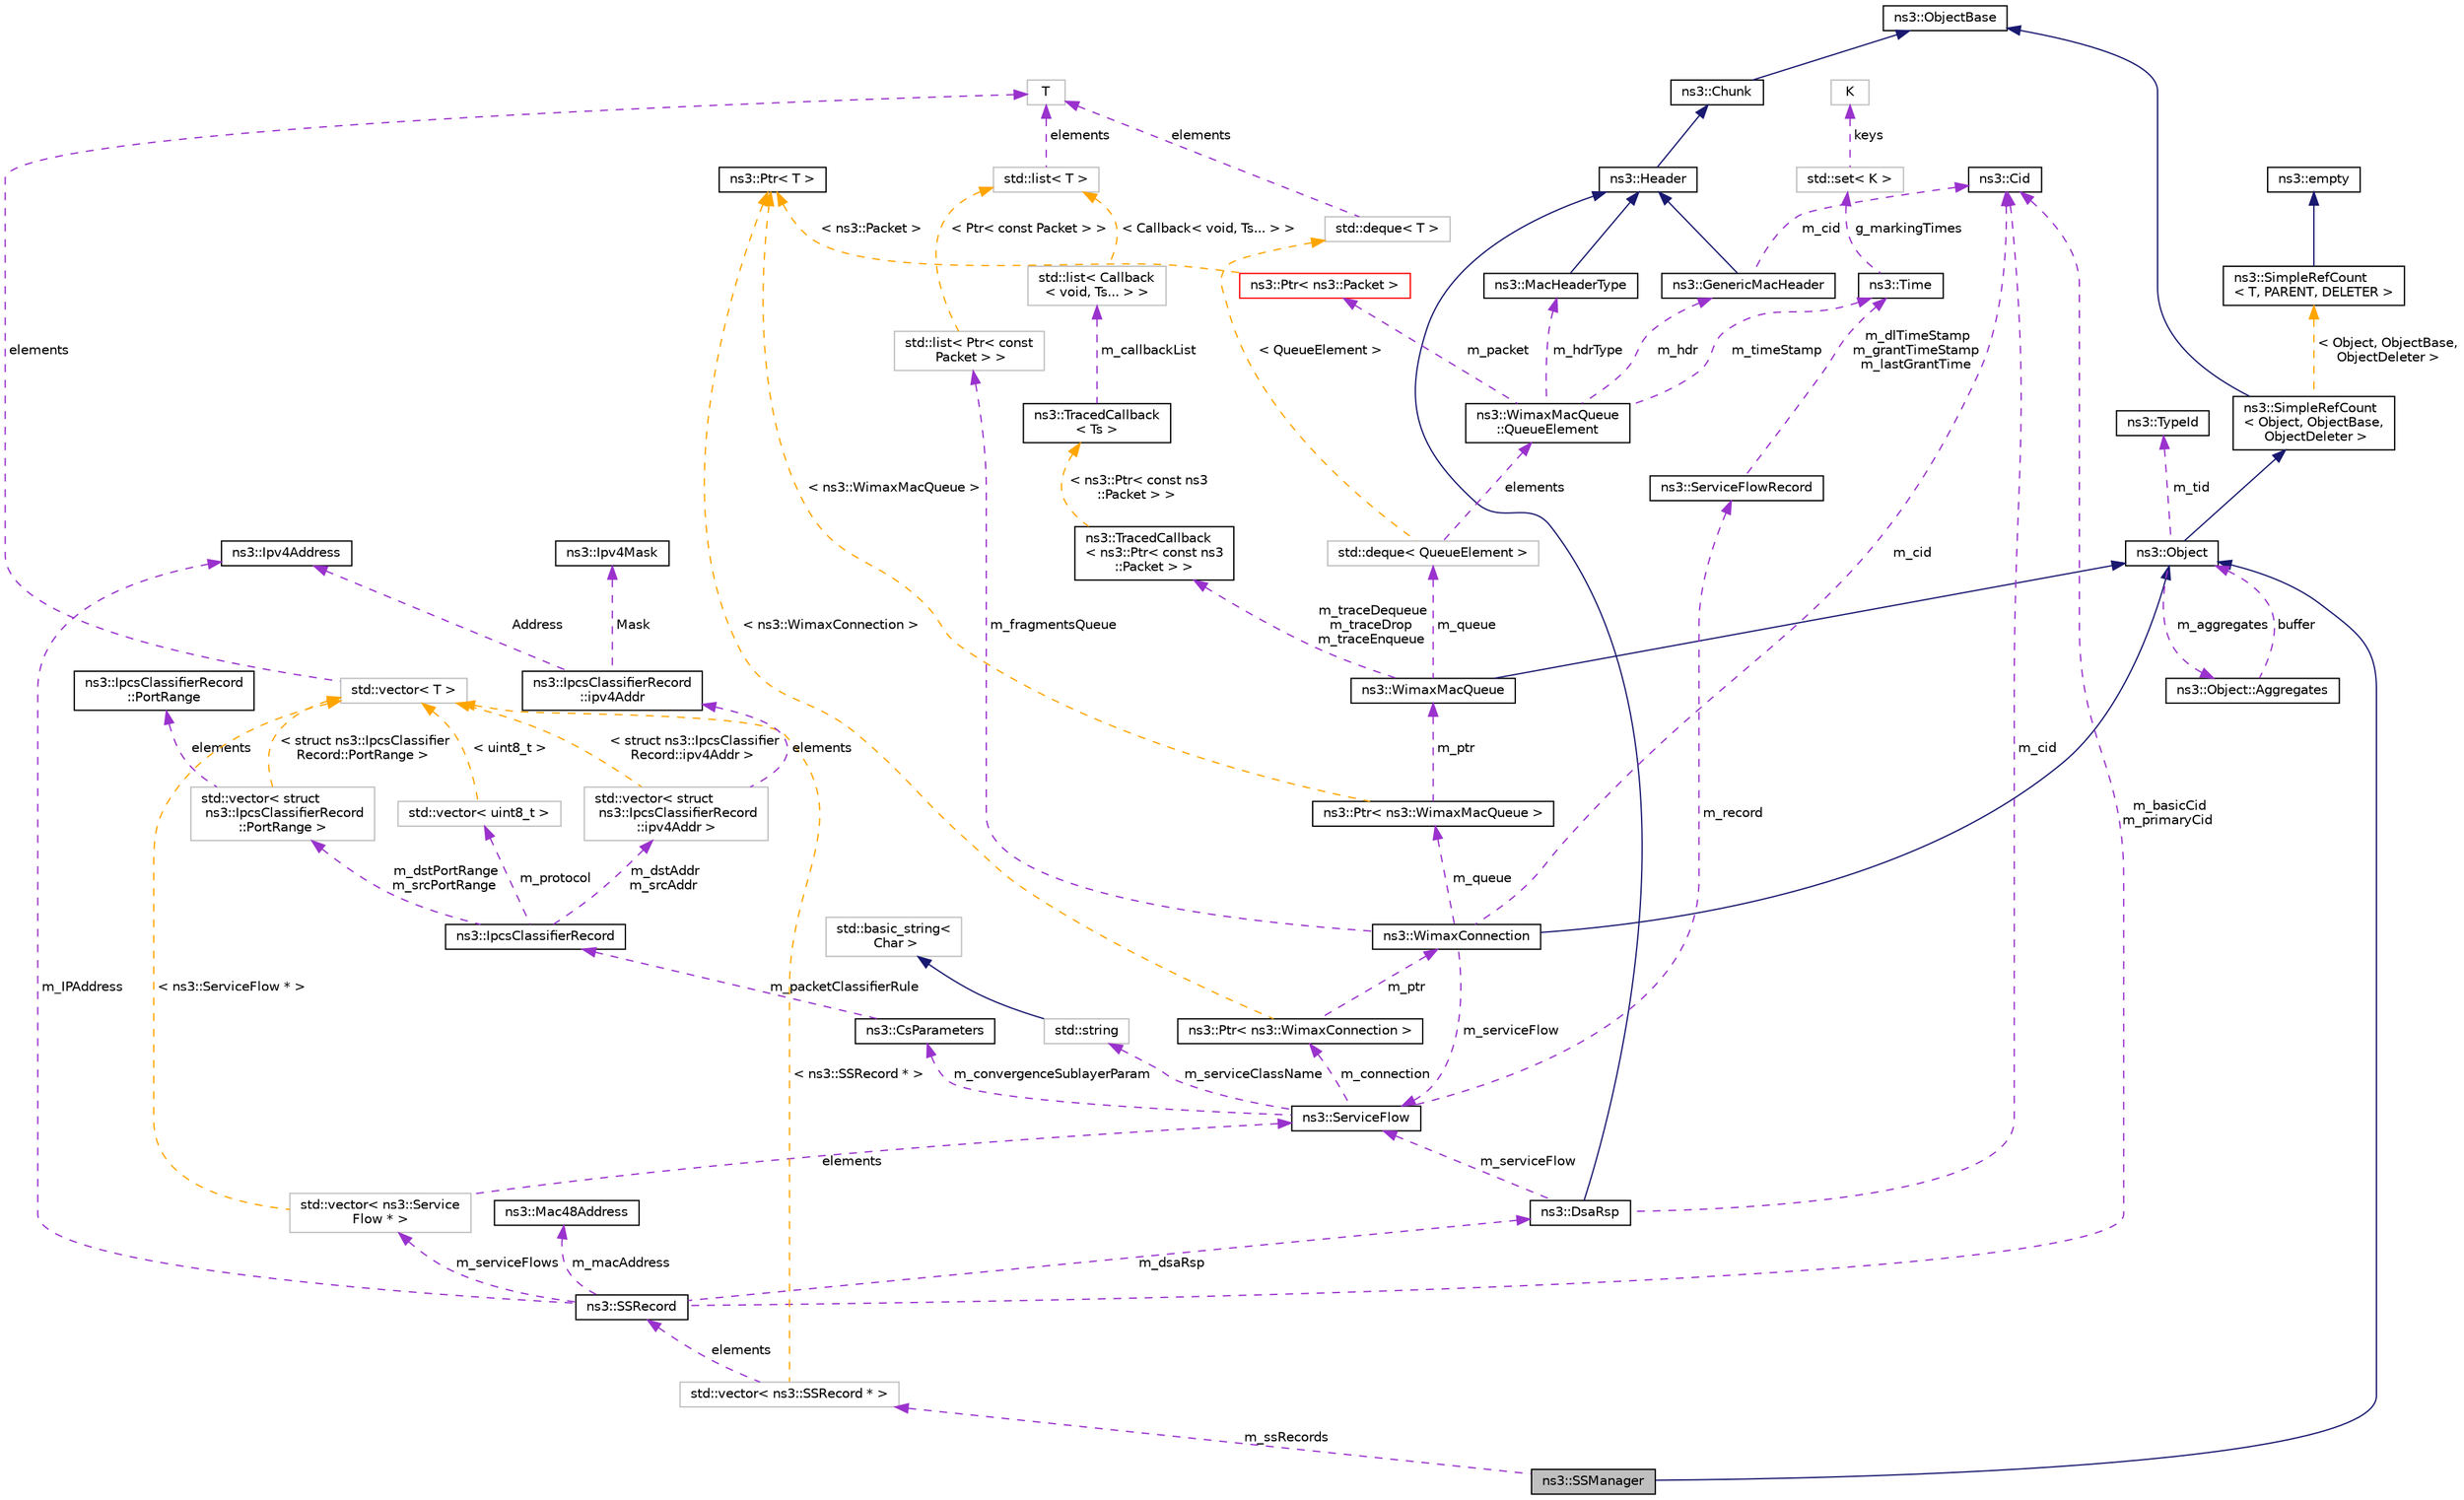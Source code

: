 digraph "ns3::SSManager"
{
 // LATEX_PDF_SIZE
  edge [fontname="Helvetica",fontsize="10",labelfontname="Helvetica",labelfontsize="10"];
  node [fontname="Helvetica",fontsize="10",shape=record];
  Node1 [label="ns3::SSManager",height=0.2,width=0.4,color="black", fillcolor="grey75", style="filled", fontcolor="black",tooltip="this class manages a list of SSrecords"];
  Node2 -> Node1 [dir="back",color="midnightblue",fontsize="10",style="solid",fontname="Helvetica"];
  Node2 [label="ns3::Object",height=0.2,width=0.4,color="black", fillcolor="white", style="filled",URL="$classns3_1_1_object.html",tooltip="A base class which provides memory management and object aggregation."];
  Node3 -> Node2 [dir="back",color="midnightblue",fontsize="10",style="solid",fontname="Helvetica"];
  Node3 [label="ns3::SimpleRefCount\l\< Object, ObjectBase,\l ObjectDeleter \>",height=0.2,width=0.4,color="black", fillcolor="white", style="filled",URL="$classns3_1_1_simple_ref_count.html",tooltip=" "];
  Node4 -> Node3 [dir="back",color="midnightblue",fontsize="10",style="solid",fontname="Helvetica"];
  Node4 [label="ns3::ObjectBase",height=0.2,width=0.4,color="black", fillcolor="white", style="filled",URL="$classns3_1_1_object_base.html",tooltip="Anchor the ns-3 type and attribute system."];
  Node5 -> Node3 [dir="back",color="orange",fontsize="10",style="dashed",label=" \< Object, ObjectBase,\l ObjectDeleter \>" ,fontname="Helvetica"];
  Node5 [label="ns3::SimpleRefCount\l\< T, PARENT, DELETER \>",height=0.2,width=0.4,color="black", fillcolor="white", style="filled",URL="$classns3_1_1_simple_ref_count.html",tooltip="A template-based reference counting class."];
  Node6 -> Node5 [dir="back",color="midnightblue",fontsize="10",style="solid",fontname="Helvetica"];
  Node6 [label="ns3::empty",height=0.2,width=0.4,color="black", fillcolor="white", style="filled",URL="$classns3_1_1empty.html",tooltip="make Callback use a separate empty type"];
  Node7 -> Node2 [dir="back",color="darkorchid3",fontsize="10",style="dashed",label=" m_tid" ,fontname="Helvetica"];
  Node7 [label="ns3::TypeId",height=0.2,width=0.4,color="black", fillcolor="white", style="filled",URL="$classns3_1_1_type_id.html",tooltip="a unique identifier for an interface."];
  Node8 -> Node2 [dir="back",color="darkorchid3",fontsize="10",style="dashed",label=" m_aggregates" ,fontname="Helvetica"];
  Node8 [label="ns3::Object::Aggregates",height=0.2,width=0.4,color="black", fillcolor="white", style="filled",URL="$structns3_1_1_object_1_1_aggregates.html",tooltip="The list of Objects aggregated to this one."];
  Node2 -> Node8 [dir="back",color="darkorchid3",fontsize="10",style="dashed",label=" buffer" ,fontname="Helvetica"];
  Node9 -> Node1 [dir="back",color="darkorchid3",fontsize="10",style="dashed",label=" m_ssRecords" ,fontname="Helvetica"];
  Node9 [label="std::vector\< ns3::SSRecord * \>",height=0.2,width=0.4,color="grey75", fillcolor="white", style="filled",tooltip=" "];
  Node10 -> Node9 [dir="back",color="darkorchid3",fontsize="10",style="dashed",label=" elements" ,fontname="Helvetica"];
  Node10 [label="ns3::SSRecord",height=0.2,width=0.4,color="black", fillcolor="white", style="filled",URL="$classns3_1_1_s_s_record.html",tooltip="This class is used by the base station to store some information related to subscriber station in the..."];
  Node11 -> Node10 [dir="back",color="darkorchid3",fontsize="10",style="dashed",label=" m_macAddress" ,fontname="Helvetica"];
  Node11 [label="ns3::Mac48Address",height=0.2,width=0.4,color="black", fillcolor="white", style="filled",URL="$classns3_1_1_mac48_address.html",tooltip="an EUI-48 address"];
  Node12 -> Node10 [dir="back",color="darkorchid3",fontsize="10",style="dashed",label=" m_dsaRsp" ,fontname="Helvetica"];
  Node12 [label="ns3::DsaRsp",height=0.2,width=0.4,color="black", fillcolor="white", style="filled",URL="$classns3_1_1_dsa_rsp.html",tooltip="This class implements the DSA-RSP message described by \"IEEE Standard for   Local and metropolitan ar..."];
  Node13 -> Node12 [dir="back",color="midnightblue",fontsize="10",style="solid",fontname="Helvetica"];
  Node13 [label="ns3::Header",height=0.2,width=0.4,color="black", fillcolor="white", style="filled",URL="$classns3_1_1_header.html",tooltip="Protocol header serialization and deserialization."];
  Node14 -> Node13 [dir="back",color="midnightblue",fontsize="10",style="solid",fontname="Helvetica"];
  Node14 [label="ns3::Chunk",height=0.2,width=0.4,color="black", fillcolor="white", style="filled",URL="$classns3_1_1_chunk.html",tooltip="abstract base class for ns3::Header and ns3::Trailer"];
  Node4 -> Node14 [dir="back",color="midnightblue",fontsize="10",style="solid",fontname="Helvetica"];
  Node15 -> Node12 [dir="back",color="darkorchid3",fontsize="10",style="dashed",label=" m_serviceFlow" ,fontname="Helvetica"];
  Node15 [label="ns3::ServiceFlow",height=0.2,width=0.4,color="black", fillcolor="white", style="filled",URL="$classns3_1_1_service_flow.html",tooltip="This class implements service flows as described by the IEEE-802.16 standard."];
  Node16 -> Node15 [dir="back",color="darkorchid3",fontsize="10",style="dashed",label=" m_connection" ,fontname="Helvetica"];
  Node16 [label="ns3::Ptr\< ns3::WimaxConnection \>",height=0.2,width=0.4,color="black", fillcolor="white", style="filled",URL="$classns3_1_1_ptr.html",tooltip=" "];
  Node17 -> Node16 [dir="back",color="darkorchid3",fontsize="10",style="dashed",label=" m_ptr" ,fontname="Helvetica"];
  Node17 [label="ns3::WimaxConnection",height=0.2,width=0.4,color="black", fillcolor="white", style="filled",URL="$classns3_1_1_wimax_connection.html",tooltip="Class to represent WiMAX connections."];
  Node2 -> Node17 [dir="back",color="midnightblue",fontsize="10",style="solid",fontname="Helvetica"];
  Node15 -> Node17 [dir="back",color="darkorchid3",fontsize="10",style="dashed",label=" m_serviceFlow" ,fontname="Helvetica"];
  Node18 -> Node17 [dir="back",color="darkorchid3",fontsize="10",style="dashed",label=" m_cid" ,fontname="Helvetica"];
  Node18 [label="ns3::Cid",height=0.2,width=0.4,color="black", fillcolor="white", style="filled",URL="$classns3_1_1_cid.html",tooltip="Cid class."];
  Node19 -> Node17 [dir="back",color="darkorchid3",fontsize="10",style="dashed",label=" m_fragmentsQueue" ,fontname="Helvetica"];
  Node19 [label="std::list\< Ptr\< const\l Packet \> \>",height=0.2,width=0.4,color="grey75", fillcolor="white", style="filled",tooltip=" "];
  Node20 -> Node19 [dir="back",color="orange",fontsize="10",style="dashed",label=" \< Ptr\< const Packet \> \>" ,fontname="Helvetica"];
  Node20 [label="std::list\< T \>",height=0.2,width=0.4,color="grey75", fillcolor="white", style="filled",tooltip=" "];
  Node21 -> Node20 [dir="back",color="darkorchid3",fontsize="10",style="dashed",label=" elements" ,fontname="Helvetica"];
  Node21 [label="T",height=0.2,width=0.4,color="grey75", fillcolor="white", style="filled",tooltip=" "];
  Node22 -> Node17 [dir="back",color="darkorchid3",fontsize="10",style="dashed",label=" m_queue" ,fontname="Helvetica"];
  Node22 [label="ns3::Ptr\< ns3::WimaxMacQueue \>",height=0.2,width=0.4,color="black", fillcolor="white", style="filled",URL="$classns3_1_1_ptr.html",tooltip=" "];
  Node23 -> Node22 [dir="back",color="darkorchid3",fontsize="10",style="dashed",label=" m_ptr" ,fontname="Helvetica"];
  Node23 [label="ns3::WimaxMacQueue",height=0.2,width=0.4,color="black", fillcolor="white", style="filled",URL="$classns3_1_1_wimax_mac_queue.html",tooltip="Class implementing the device packet queue."];
  Node2 -> Node23 [dir="back",color="midnightblue",fontsize="10",style="solid",fontname="Helvetica"];
  Node24 -> Node23 [dir="back",color="darkorchid3",fontsize="10",style="dashed",label=" m_traceDequeue\nm_traceDrop\nm_traceEnqueue" ,fontname="Helvetica"];
  Node24 [label="ns3::TracedCallback\l\< ns3::Ptr\< const ns3\l::Packet \> \>",height=0.2,width=0.4,color="black", fillcolor="white", style="filled",URL="$classns3_1_1_traced_callback.html",tooltip=" "];
  Node25 -> Node24 [dir="back",color="orange",fontsize="10",style="dashed",label=" \< ns3::Ptr\< const ns3\l::Packet \> \>" ,fontname="Helvetica"];
  Node25 [label="ns3::TracedCallback\l\< Ts \>",height=0.2,width=0.4,color="black", fillcolor="white", style="filled",URL="$classns3_1_1_traced_callback.html",tooltip="Forward calls to a chain of Callback."];
  Node26 -> Node25 [dir="back",color="darkorchid3",fontsize="10",style="dashed",label=" m_callbackList" ,fontname="Helvetica"];
  Node26 [label="std::list\< Callback\l\< void, Ts... \> \>",height=0.2,width=0.4,color="grey75", fillcolor="white", style="filled",tooltip=" "];
  Node20 -> Node26 [dir="back",color="orange",fontsize="10",style="dashed",label=" \< Callback\< void, Ts... \> \>" ,fontname="Helvetica"];
  Node34 -> Node23 [dir="back",color="darkorchid3",fontsize="10",style="dashed",label=" m_queue" ,fontname="Helvetica"];
  Node34 [label="std::deque\< QueueElement \>",height=0.2,width=0.4,color="grey75", fillcolor="white", style="filled",tooltip=" "];
  Node35 -> Node34 [dir="back",color="darkorchid3",fontsize="10",style="dashed",label=" elements" ,fontname="Helvetica"];
  Node35 [label="ns3::WimaxMacQueue\l::QueueElement",height=0.2,width=0.4,color="black", fillcolor="white", style="filled",URL="$structns3_1_1_wimax_mac_queue_1_1_queue_element.html",tooltip="QueueElement structure."];
  Node36 -> Node35 [dir="back",color="darkorchid3",fontsize="10",style="dashed",label=" m_hdr" ,fontname="Helvetica"];
  Node36 [label="ns3::GenericMacHeader",height=0.2,width=0.4,color="black", fillcolor="white", style="filled",URL="$classns3_1_1_generic_mac_header.html",tooltip="This class implements the Generic mac Header as described by IEEE Standard for Local and metropolitan..."];
  Node13 -> Node36 [dir="back",color="midnightblue",fontsize="10",style="solid",fontname="Helvetica"];
  Node18 -> Node36 [dir="back",color="darkorchid3",fontsize="10",style="dashed",label=" m_cid" ,fontname="Helvetica"];
  Node37 -> Node35 [dir="back",color="darkorchid3",fontsize="10",style="dashed",label=" m_timeStamp" ,fontname="Helvetica"];
  Node37 [label="ns3::Time",height=0.2,width=0.4,color="black", fillcolor="white", style="filled",URL="$classns3_1_1_time.html",tooltip="Simulation virtual time values and global simulation resolution."];
  Node38 -> Node37 [dir="back",color="darkorchid3",fontsize="10",style="dashed",label=" g_markingTimes" ,fontname="Helvetica"];
  Node38 [label="std::set\< K \>",height=0.2,width=0.4,color="grey75", fillcolor="white", style="filled",tooltip=" "];
  Node39 -> Node38 [dir="back",color="darkorchid3",fontsize="10",style="dashed",label=" keys" ,fontname="Helvetica"];
  Node39 [label="K",height=0.2,width=0.4,color="grey75", fillcolor="white", style="filled",tooltip=" "];
  Node40 -> Node35 [dir="back",color="darkorchid3",fontsize="10",style="dashed",label=" m_packet" ,fontname="Helvetica"];
  Node40 [label="ns3::Ptr\< ns3::Packet \>",height=0.2,width=0.4,color="red", fillcolor="white", style="filled",URL="$classns3_1_1_ptr.html",tooltip=" "];
  Node32 -> Node40 [dir="back",color="orange",fontsize="10",style="dashed",label=" \< ns3::Packet \>" ,fontname="Helvetica"];
  Node32 [label="ns3::Ptr\< T \>",height=0.2,width=0.4,color="black", fillcolor="white", style="filled",URL="$classns3_1_1_ptr.html",tooltip="Smart pointer class similar to boost::intrusive_ptr."];
  Node58 -> Node35 [dir="back",color="darkorchid3",fontsize="10",style="dashed",label=" m_hdrType" ,fontname="Helvetica"];
  Node58 [label="ns3::MacHeaderType",height=0.2,width=0.4,color="black", fillcolor="white", style="filled",URL="$classns3_1_1_mac_header_type.html",tooltip="This class Represents the HT (Header Type) field of generic MAC and bandwidth request headers."];
  Node13 -> Node58 [dir="back",color="midnightblue",fontsize="10",style="solid",fontname="Helvetica"];
  Node59 -> Node34 [dir="back",color="orange",fontsize="10",style="dashed",label=" \< QueueElement \>" ,fontname="Helvetica"];
  Node59 [label="std::deque\< T \>",height=0.2,width=0.4,color="grey75", fillcolor="white", style="filled",tooltip=" "];
  Node21 -> Node59 [dir="back",color="darkorchid3",fontsize="10",style="dashed",label=" elements" ,fontname="Helvetica"];
  Node32 -> Node22 [dir="back",color="orange",fontsize="10",style="dashed",label=" \< ns3::WimaxMacQueue \>" ,fontname="Helvetica"];
  Node32 -> Node16 [dir="back",color="orange",fontsize="10",style="dashed",label=" \< ns3::WimaxConnection \>" ,fontname="Helvetica"];
  Node60 -> Node15 [dir="back",color="darkorchid3",fontsize="10",style="dashed",label=" m_record" ,fontname="Helvetica"];
  Node60 [label="ns3::ServiceFlowRecord",height=0.2,width=0.4,color="black", fillcolor="white", style="filled",URL="$classns3_1_1_service_flow_record.html",tooltip="this class implements a structure to manage some parameters and statistics related to a service flow"];
  Node37 -> Node60 [dir="back",color="darkorchid3",fontsize="10",style="dashed",label=" m_dlTimeStamp\nm_grantTimeStamp\nm_lastGrantTime" ,fontname="Helvetica"];
  Node61 -> Node15 [dir="back",color="darkorchid3",fontsize="10",style="dashed",label=" m_serviceClassName" ,fontname="Helvetica"];
  Node61 [label="std::string",height=0.2,width=0.4,color="grey75", fillcolor="white", style="filled",tooltip=" "];
  Node62 -> Node61 [dir="back",color="midnightblue",fontsize="10",style="solid",fontname="Helvetica"];
  Node62 [label="std::basic_string\<\l Char \>",height=0.2,width=0.4,color="grey75", fillcolor="white", style="filled",tooltip=" "];
  Node63 -> Node15 [dir="back",color="darkorchid3",fontsize="10",style="dashed",label=" m_convergenceSublayerParam" ,fontname="Helvetica"];
  Node63 [label="ns3::CsParameters",height=0.2,width=0.4,color="black", fillcolor="white", style="filled",URL="$classns3_1_1_cs_parameters.html",tooltip="CsParameters class."];
  Node64 -> Node63 [dir="back",color="darkorchid3",fontsize="10",style="dashed",label=" m_packetClassifierRule" ,fontname="Helvetica"];
  Node64 [label="ns3::IpcsClassifierRecord",height=0.2,width=0.4,color="black", fillcolor="white", style="filled",URL="$classns3_1_1_ipcs_classifier_record.html",tooltip="IpcsClassifierRecord class."];
  Node65 -> Node64 [dir="back",color="darkorchid3",fontsize="10",style="dashed",label=" m_dstPortRange\nm_srcPortRange" ,fontname="Helvetica"];
  Node65 [label="std::vector\< struct\l ns3::IpcsClassifierRecord\l::PortRange \>",height=0.2,width=0.4,color="grey75", fillcolor="white", style="filled",tooltip=" "];
  Node66 -> Node65 [dir="back",color="darkorchid3",fontsize="10",style="dashed",label=" elements" ,fontname="Helvetica"];
  Node66 [label="ns3::IpcsClassifierRecord\l::PortRange",height=0.2,width=0.4,color="black", fillcolor="white", style="filled",URL="$structns3_1_1_ipcs_classifier_record_1_1_port_range.html",tooltip="PortRange structure."];
  Node47 -> Node65 [dir="back",color="orange",fontsize="10",style="dashed",label=" \< struct ns3::IpcsClassifier\lRecord::PortRange \>" ,fontname="Helvetica"];
  Node47 [label="std::vector\< T \>",height=0.2,width=0.4,color="grey75", fillcolor="white", style="filled",tooltip=" "];
  Node21 -> Node47 [dir="back",color="darkorchid3",fontsize="10",style="dashed",label=" elements" ,fontname="Helvetica"];
  Node67 -> Node64 [dir="back",color="darkorchid3",fontsize="10",style="dashed",label=" m_protocol" ,fontname="Helvetica"];
  Node67 [label="std::vector\< uint8_t \>",height=0.2,width=0.4,color="grey75", fillcolor="white", style="filled",tooltip=" "];
  Node47 -> Node67 [dir="back",color="orange",fontsize="10",style="dashed",label=" \< uint8_t \>" ,fontname="Helvetica"];
  Node68 -> Node64 [dir="back",color="darkorchid3",fontsize="10",style="dashed",label=" m_dstAddr\nm_srcAddr" ,fontname="Helvetica"];
  Node68 [label="std::vector\< struct\l ns3::IpcsClassifierRecord\l::ipv4Addr \>",height=0.2,width=0.4,color="grey75", fillcolor="white", style="filled",tooltip=" "];
  Node69 -> Node68 [dir="back",color="darkorchid3",fontsize="10",style="dashed",label=" elements" ,fontname="Helvetica"];
  Node69 [label="ns3::IpcsClassifierRecord\l::ipv4Addr",height=0.2,width=0.4,color="black", fillcolor="white", style="filled",URL="$structns3_1_1_ipcs_classifier_record_1_1ipv4_addr.html",tooltip="ipv4Addr structure"];
  Node70 -> Node69 [dir="back",color="darkorchid3",fontsize="10",style="dashed",label=" Mask" ,fontname="Helvetica"];
  Node70 [label="ns3::Ipv4Mask",height=0.2,width=0.4,color="black", fillcolor="white", style="filled",URL="$classns3_1_1_ipv4_mask.html",tooltip="a class to represent an Ipv4 address mask"];
  Node71 -> Node69 [dir="back",color="darkorchid3",fontsize="10",style="dashed",label=" Address" ,fontname="Helvetica"];
  Node71 [label="ns3::Ipv4Address",height=0.2,width=0.4,color="black", fillcolor="white", style="filled",URL="$classns3_1_1_ipv4_address.html",tooltip="Ipv4 addresses are stored in host order in this class."];
  Node47 -> Node68 [dir="back",color="orange",fontsize="10",style="dashed",label=" \< struct ns3::IpcsClassifier\lRecord::ipv4Addr \>" ,fontname="Helvetica"];
  Node18 -> Node12 [dir="back",color="darkorchid3",fontsize="10",style="dashed",label=" m_cid" ,fontname="Helvetica"];
  Node18 -> Node10 [dir="back",color="darkorchid3",fontsize="10",style="dashed",label=" m_basicCid\nm_primaryCid" ,fontname="Helvetica"];
  Node71 -> Node10 [dir="back",color="darkorchid3",fontsize="10",style="dashed",label=" m_IPAddress" ,fontname="Helvetica"];
  Node72 -> Node10 [dir="back",color="darkorchid3",fontsize="10",style="dashed",label=" m_serviceFlows" ,fontname="Helvetica"];
  Node72 [label="std::vector\< ns3::Service\lFlow * \>",height=0.2,width=0.4,color="grey75", fillcolor="white", style="filled",tooltip=" "];
  Node15 -> Node72 [dir="back",color="darkorchid3",fontsize="10",style="dashed",label=" elements" ,fontname="Helvetica"];
  Node47 -> Node72 [dir="back",color="orange",fontsize="10",style="dashed",label=" \< ns3::ServiceFlow * \>" ,fontname="Helvetica"];
  Node47 -> Node9 [dir="back",color="orange",fontsize="10",style="dashed",label=" \< ns3::SSRecord * \>" ,fontname="Helvetica"];
}
